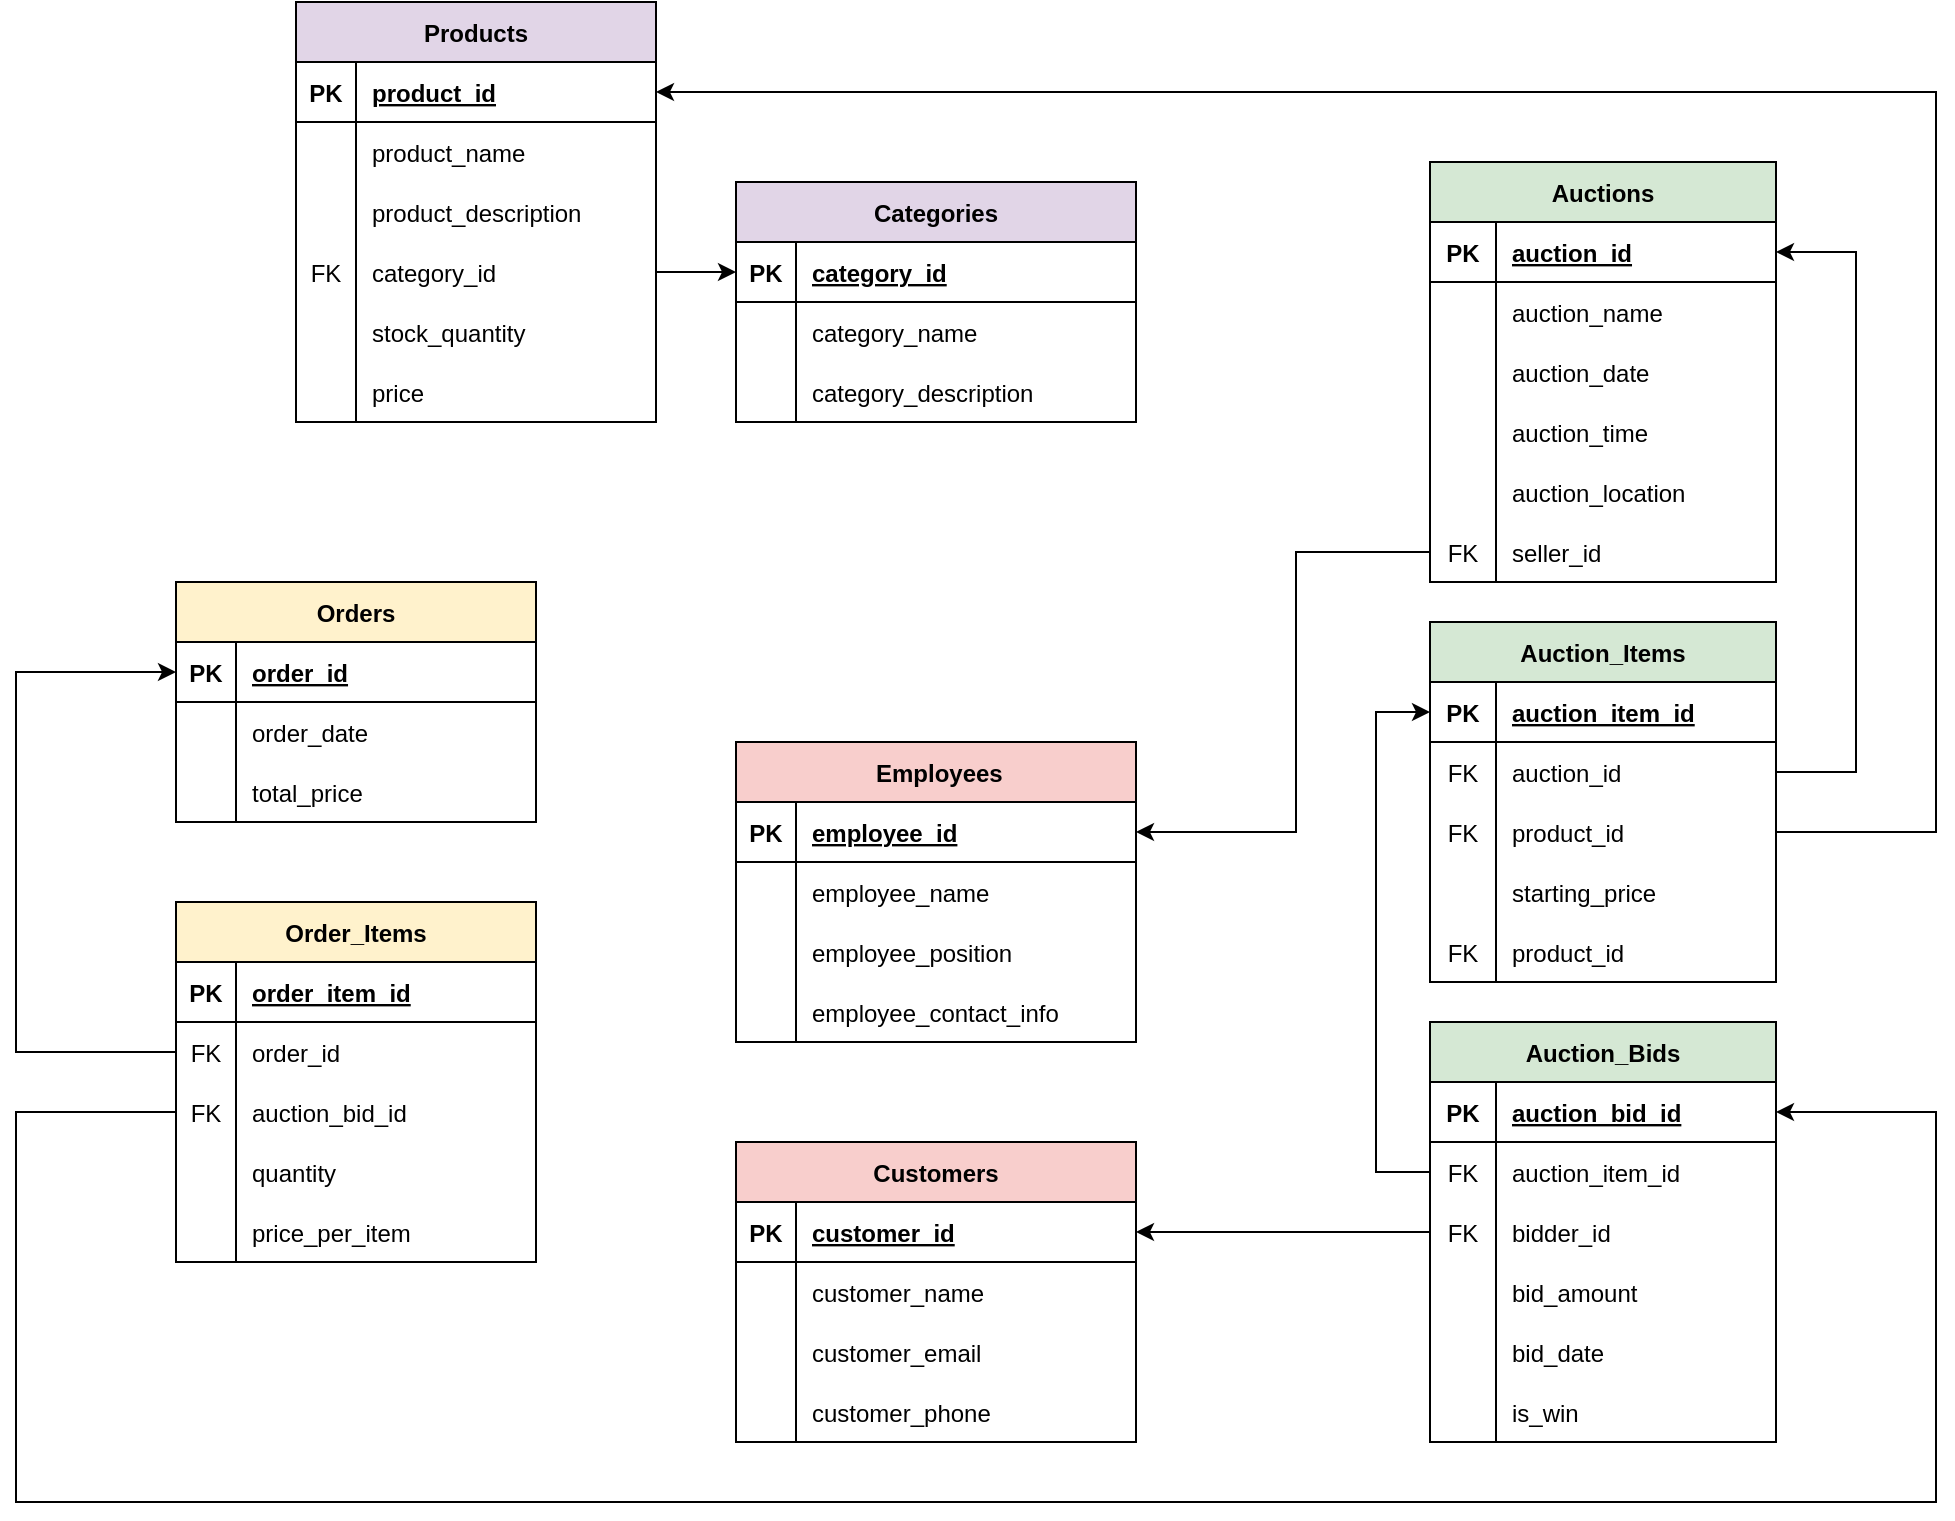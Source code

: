 <mxfile version="20.8.16" type="device"><diagram name="Страница 1" id="wUG_ksmkV2UMteTq4vJ2"><mxGraphModel dx="477" dy="1674" grid="1" gridSize="10" guides="1" tooltips="1" connect="1" arrows="1" fold="1" page="1" pageScale="1" pageWidth="827" pageHeight="1169" math="0" shadow="0"><root><mxCell id="0"/><mxCell id="1" parent="0"/><mxCell id="_pgbYDGpPeiSc_NbLPr--1" value="Orders" style="shape=table;startSize=30;container=1;collapsible=1;childLayout=tableLayout;fixedRows=1;rowLines=0;fontStyle=1;align=center;resizeLast=1;fillColor=#FFF2CC;" parent="1" vertex="1"><mxGeometry x="200" width="180" height="120" as="geometry"/></mxCell><mxCell id="_pgbYDGpPeiSc_NbLPr--2" value="" style="shape=tableRow;horizontal=0;startSize=0;swimlaneHead=0;swimlaneBody=0;fillColor=none;collapsible=0;dropTarget=0;points=[[0,0.5],[1,0.5]];portConstraint=eastwest;top=0;left=0;right=0;bottom=1;" parent="_pgbYDGpPeiSc_NbLPr--1" vertex="1"><mxGeometry y="30" width="180" height="30" as="geometry"/></mxCell><mxCell id="_pgbYDGpPeiSc_NbLPr--3" value="PK" style="shape=partialRectangle;connectable=0;fillColor=none;top=0;left=0;bottom=0;right=0;fontStyle=1;overflow=hidden;" parent="_pgbYDGpPeiSc_NbLPr--2" vertex="1"><mxGeometry width="30" height="30" as="geometry"><mxRectangle width="30" height="30" as="alternateBounds"/></mxGeometry></mxCell><mxCell id="_pgbYDGpPeiSc_NbLPr--4" value="order_id" style="shape=partialRectangle;connectable=0;fillColor=none;top=0;left=0;bottom=0;right=0;align=left;spacingLeft=6;fontStyle=5;overflow=hidden;" parent="_pgbYDGpPeiSc_NbLPr--2" vertex="1"><mxGeometry x="30" width="150" height="30" as="geometry"><mxRectangle width="150" height="30" as="alternateBounds"/></mxGeometry></mxCell><mxCell id="_pgbYDGpPeiSc_NbLPr--5" value="" style="shape=tableRow;horizontal=0;startSize=0;swimlaneHead=0;swimlaneBody=0;fillColor=none;collapsible=0;dropTarget=0;points=[[0,0.5],[1,0.5]];portConstraint=eastwest;top=0;left=0;right=0;bottom=0;" parent="_pgbYDGpPeiSc_NbLPr--1" vertex="1"><mxGeometry y="60" width="180" height="30" as="geometry"/></mxCell><mxCell id="_pgbYDGpPeiSc_NbLPr--6" value="" style="shape=partialRectangle;connectable=0;fillColor=none;top=0;left=0;bottom=0;right=0;editable=1;overflow=hidden;" parent="_pgbYDGpPeiSc_NbLPr--5" vertex="1"><mxGeometry width="30" height="30" as="geometry"><mxRectangle width="30" height="30" as="alternateBounds"/></mxGeometry></mxCell><mxCell id="_pgbYDGpPeiSc_NbLPr--7" value="order_date" style="shape=partialRectangle;connectable=0;fillColor=none;top=0;left=0;bottom=0;right=0;align=left;spacingLeft=6;overflow=hidden;" parent="_pgbYDGpPeiSc_NbLPr--5" vertex="1"><mxGeometry x="30" width="150" height="30" as="geometry"><mxRectangle width="150" height="30" as="alternateBounds"/></mxGeometry></mxCell><mxCell id="_pgbYDGpPeiSc_NbLPr--11" value="" style="shape=tableRow;horizontal=0;startSize=0;swimlaneHead=0;swimlaneBody=0;fillColor=none;collapsible=0;dropTarget=0;points=[[0,0.5],[1,0.5]];portConstraint=eastwest;top=0;left=0;right=0;bottom=0;" parent="_pgbYDGpPeiSc_NbLPr--1" vertex="1"><mxGeometry y="90" width="180" height="30" as="geometry"/></mxCell><mxCell id="_pgbYDGpPeiSc_NbLPr--12" value="" style="shape=partialRectangle;connectable=0;fillColor=none;top=0;left=0;bottom=0;right=0;editable=1;overflow=hidden;" parent="_pgbYDGpPeiSc_NbLPr--11" vertex="1"><mxGeometry width="30" height="30" as="geometry"><mxRectangle width="30" height="30" as="alternateBounds"/></mxGeometry></mxCell><mxCell id="_pgbYDGpPeiSc_NbLPr--13" value="total_price" style="shape=partialRectangle;connectable=0;fillColor=none;top=0;left=0;bottom=0;right=0;align=left;spacingLeft=6;overflow=hidden;" parent="_pgbYDGpPeiSc_NbLPr--11" vertex="1"><mxGeometry x="30" width="150" height="30" as="geometry"><mxRectangle width="150" height="30" as="alternateBounds"/></mxGeometry></mxCell><mxCell id="_pgbYDGpPeiSc_NbLPr--14" value="Products" style="shape=table;startSize=30;container=1;collapsible=1;childLayout=tableLayout;fixedRows=1;rowLines=0;fontStyle=1;align=center;resizeLast=1;fillColor=#E1D5E7;" parent="1" vertex="1"><mxGeometry x="260" y="-290" width="180" height="210" as="geometry"/></mxCell><mxCell id="_pgbYDGpPeiSc_NbLPr--15" value="" style="shape=tableRow;horizontal=0;startSize=0;swimlaneHead=0;swimlaneBody=0;fillColor=none;collapsible=0;dropTarget=0;points=[[0,0.5],[1,0.5]];portConstraint=eastwest;top=0;left=0;right=0;bottom=1;" parent="_pgbYDGpPeiSc_NbLPr--14" vertex="1"><mxGeometry y="30" width="180" height="30" as="geometry"/></mxCell><mxCell id="_pgbYDGpPeiSc_NbLPr--16" value="PK" style="shape=partialRectangle;connectable=0;fillColor=none;top=0;left=0;bottom=0;right=0;fontStyle=1;overflow=hidden;" parent="_pgbYDGpPeiSc_NbLPr--15" vertex="1"><mxGeometry width="30" height="30" as="geometry"><mxRectangle width="30" height="30" as="alternateBounds"/></mxGeometry></mxCell><mxCell id="_pgbYDGpPeiSc_NbLPr--17" value="product_id" style="shape=partialRectangle;connectable=0;fillColor=none;top=0;left=0;bottom=0;right=0;align=left;spacingLeft=6;fontStyle=5;overflow=hidden;" parent="_pgbYDGpPeiSc_NbLPr--15" vertex="1"><mxGeometry x="30" width="150" height="30" as="geometry"><mxRectangle width="150" height="30" as="alternateBounds"/></mxGeometry></mxCell><mxCell id="_pgbYDGpPeiSc_NbLPr--21" value="" style="shape=tableRow;horizontal=0;startSize=0;swimlaneHead=0;swimlaneBody=0;fillColor=none;collapsible=0;dropTarget=0;points=[[0,0.5],[1,0.5]];portConstraint=eastwest;top=0;left=0;right=0;bottom=0;" parent="_pgbYDGpPeiSc_NbLPr--14" vertex="1"><mxGeometry y="60" width="180" height="30" as="geometry"/></mxCell><mxCell id="_pgbYDGpPeiSc_NbLPr--22" value="" style="shape=partialRectangle;connectable=0;fillColor=none;top=0;left=0;bottom=0;right=0;editable=1;overflow=hidden;" parent="_pgbYDGpPeiSc_NbLPr--21" vertex="1"><mxGeometry width="30" height="30" as="geometry"><mxRectangle width="30" height="30" as="alternateBounds"/></mxGeometry></mxCell><mxCell id="_pgbYDGpPeiSc_NbLPr--23" value="product_name" style="shape=partialRectangle;connectable=0;fillColor=none;top=0;left=0;bottom=0;right=0;align=left;spacingLeft=6;overflow=hidden;" parent="_pgbYDGpPeiSc_NbLPr--21" vertex="1"><mxGeometry x="30" width="150" height="30" as="geometry"><mxRectangle width="150" height="30" as="alternateBounds"/></mxGeometry></mxCell><mxCell id="_pgbYDGpPeiSc_NbLPr--24" value="" style="shape=tableRow;horizontal=0;startSize=0;swimlaneHead=0;swimlaneBody=0;fillColor=none;collapsible=0;dropTarget=0;points=[[0,0.5],[1,0.5]];portConstraint=eastwest;top=0;left=0;right=0;bottom=0;" parent="_pgbYDGpPeiSc_NbLPr--14" vertex="1"><mxGeometry y="90" width="180" height="30" as="geometry"/></mxCell><mxCell id="_pgbYDGpPeiSc_NbLPr--25" value="" style="shape=partialRectangle;connectable=0;fillColor=none;top=0;left=0;bottom=0;right=0;editable=1;overflow=hidden;" parent="_pgbYDGpPeiSc_NbLPr--24" vertex="1"><mxGeometry width="30" height="30" as="geometry"><mxRectangle width="30" height="30" as="alternateBounds"/></mxGeometry></mxCell><mxCell id="_pgbYDGpPeiSc_NbLPr--26" value="product_description" style="shape=partialRectangle;connectable=0;fillColor=none;top=0;left=0;bottom=0;right=0;align=left;spacingLeft=6;overflow=hidden;" parent="_pgbYDGpPeiSc_NbLPr--24" vertex="1"><mxGeometry x="30" width="150" height="30" as="geometry"><mxRectangle width="150" height="30" as="alternateBounds"/></mxGeometry></mxCell><mxCell id="_pgbYDGpPeiSc_NbLPr--18" value="" style="shape=tableRow;horizontal=0;startSize=0;swimlaneHead=0;swimlaneBody=0;fillColor=none;collapsible=0;dropTarget=0;points=[[0,0.5],[1,0.5]];portConstraint=eastwest;top=0;left=0;right=0;bottom=0;" parent="_pgbYDGpPeiSc_NbLPr--14" vertex="1"><mxGeometry y="120" width="180" height="30" as="geometry"/></mxCell><mxCell id="_pgbYDGpPeiSc_NbLPr--19" value="FK" style="shape=partialRectangle;connectable=0;fillColor=none;top=0;left=0;bottom=0;right=0;editable=1;overflow=hidden;" parent="_pgbYDGpPeiSc_NbLPr--18" vertex="1"><mxGeometry width="30" height="30" as="geometry"><mxRectangle width="30" height="30" as="alternateBounds"/></mxGeometry></mxCell><mxCell id="_pgbYDGpPeiSc_NbLPr--20" value="category_id" style="shape=partialRectangle;connectable=0;fillColor=none;top=0;left=0;bottom=0;right=0;align=left;spacingLeft=6;overflow=hidden;" parent="_pgbYDGpPeiSc_NbLPr--18" vertex="1"><mxGeometry x="30" width="150" height="30" as="geometry"><mxRectangle width="150" height="30" as="alternateBounds"/></mxGeometry></mxCell><mxCell id="T_B_4YTiZfj6Vb7YUT7p-48" style="shape=tableRow;horizontal=0;startSize=0;swimlaneHead=0;swimlaneBody=0;fillColor=none;collapsible=0;dropTarget=0;points=[[0,0.5],[1,0.5]];portConstraint=eastwest;top=0;left=0;right=0;bottom=0;" parent="_pgbYDGpPeiSc_NbLPr--14" vertex="1"><mxGeometry y="150" width="180" height="30" as="geometry"/></mxCell><mxCell id="T_B_4YTiZfj6Vb7YUT7p-49" style="shape=partialRectangle;connectable=0;fillColor=none;top=0;left=0;bottom=0;right=0;editable=1;overflow=hidden;" parent="T_B_4YTiZfj6Vb7YUT7p-48" vertex="1"><mxGeometry width="30" height="30" as="geometry"><mxRectangle width="30" height="30" as="alternateBounds"/></mxGeometry></mxCell><mxCell id="T_B_4YTiZfj6Vb7YUT7p-50" value="stock_quantity" style="shape=partialRectangle;connectable=0;fillColor=none;top=0;left=0;bottom=0;right=0;align=left;spacingLeft=6;overflow=hidden;" parent="T_B_4YTiZfj6Vb7YUT7p-48" vertex="1"><mxGeometry x="30" width="150" height="30" as="geometry"><mxRectangle width="150" height="30" as="alternateBounds"/></mxGeometry></mxCell><mxCell id="T_B_4YTiZfj6Vb7YUT7p-51" style="shape=tableRow;horizontal=0;startSize=0;swimlaneHead=0;swimlaneBody=0;fillColor=none;collapsible=0;dropTarget=0;points=[[0,0.5],[1,0.5]];portConstraint=eastwest;top=0;left=0;right=0;bottom=0;" parent="_pgbYDGpPeiSc_NbLPr--14" vertex="1"><mxGeometry y="180" width="180" height="30" as="geometry"/></mxCell><mxCell id="T_B_4YTiZfj6Vb7YUT7p-52" style="shape=partialRectangle;connectable=0;fillColor=none;top=0;left=0;bottom=0;right=0;editable=1;overflow=hidden;" parent="T_B_4YTiZfj6Vb7YUT7p-51" vertex="1"><mxGeometry width="30" height="30" as="geometry"><mxRectangle width="30" height="30" as="alternateBounds"/></mxGeometry></mxCell><mxCell id="T_B_4YTiZfj6Vb7YUT7p-53" value="price" style="shape=partialRectangle;connectable=0;fillColor=none;top=0;left=0;bottom=0;right=0;align=left;spacingLeft=6;overflow=hidden;" parent="T_B_4YTiZfj6Vb7YUT7p-51" vertex="1"><mxGeometry x="30" width="150" height="30" as="geometry"><mxRectangle width="150" height="30" as="alternateBounds"/></mxGeometry></mxCell><mxCell id="_pgbYDGpPeiSc_NbLPr--27" value=" Employees" style="shape=table;startSize=30;container=1;collapsible=1;childLayout=tableLayout;fixedRows=1;rowLines=0;fontStyle=1;align=center;resizeLast=1;fillColor=#F8CECC;" parent="1" vertex="1"><mxGeometry x="480" y="80" width="200" height="150" as="geometry"/></mxCell><mxCell id="_pgbYDGpPeiSc_NbLPr--28" value="" style="shape=tableRow;horizontal=0;startSize=0;swimlaneHead=0;swimlaneBody=0;fillColor=none;collapsible=0;dropTarget=0;points=[[0,0.5],[1,0.5]];portConstraint=eastwest;top=0;left=0;right=0;bottom=1;" parent="_pgbYDGpPeiSc_NbLPr--27" vertex="1"><mxGeometry y="30" width="200" height="30" as="geometry"/></mxCell><mxCell id="_pgbYDGpPeiSc_NbLPr--29" value="PK" style="shape=partialRectangle;connectable=0;fillColor=none;top=0;left=0;bottom=0;right=0;fontStyle=1;overflow=hidden;" parent="_pgbYDGpPeiSc_NbLPr--28" vertex="1"><mxGeometry width="30" height="30" as="geometry"><mxRectangle width="30" height="30" as="alternateBounds"/></mxGeometry></mxCell><mxCell id="_pgbYDGpPeiSc_NbLPr--30" value="employee_id" style="shape=partialRectangle;connectable=0;fillColor=none;top=0;left=0;bottom=0;right=0;align=left;spacingLeft=6;fontStyle=5;overflow=hidden;" parent="_pgbYDGpPeiSc_NbLPr--28" vertex="1"><mxGeometry x="30" width="170" height="30" as="geometry"><mxRectangle width="170" height="30" as="alternateBounds"/></mxGeometry></mxCell><mxCell id="_pgbYDGpPeiSc_NbLPr--31" value="" style="shape=tableRow;horizontal=0;startSize=0;swimlaneHead=0;swimlaneBody=0;fillColor=none;collapsible=0;dropTarget=0;points=[[0,0.5],[1,0.5]];portConstraint=eastwest;top=0;left=0;right=0;bottom=0;" parent="_pgbYDGpPeiSc_NbLPr--27" vertex="1"><mxGeometry y="60" width="200" height="30" as="geometry"/></mxCell><mxCell id="_pgbYDGpPeiSc_NbLPr--32" value="" style="shape=partialRectangle;connectable=0;fillColor=none;top=0;left=0;bottom=0;right=0;editable=1;overflow=hidden;" parent="_pgbYDGpPeiSc_NbLPr--31" vertex="1"><mxGeometry width="30" height="30" as="geometry"><mxRectangle width="30" height="30" as="alternateBounds"/></mxGeometry></mxCell><mxCell id="_pgbYDGpPeiSc_NbLPr--33" value="employee_name" style="shape=partialRectangle;connectable=0;fillColor=none;top=0;left=0;bottom=0;right=0;align=left;spacingLeft=6;overflow=hidden;" parent="_pgbYDGpPeiSc_NbLPr--31" vertex="1"><mxGeometry x="30" width="170" height="30" as="geometry"><mxRectangle width="170" height="30" as="alternateBounds"/></mxGeometry></mxCell><mxCell id="_pgbYDGpPeiSc_NbLPr--34" value="" style="shape=tableRow;horizontal=0;startSize=0;swimlaneHead=0;swimlaneBody=0;fillColor=none;collapsible=0;dropTarget=0;points=[[0,0.5],[1,0.5]];portConstraint=eastwest;top=0;left=0;right=0;bottom=0;" parent="_pgbYDGpPeiSc_NbLPr--27" vertex="1"><mxGeometry y="90" width="200" height="30" as="geometry"/></mxCell><mxCell id="_pgbYDGpPeiSc_NbLPr--35" value="" style="shape=partialRectangle;connectable=0;fillColor=none;top=0;left=0;bottom=0;right=0;editable=1;overflow=hidden;" parent="_pgbYDGpPeiSc_NbLPr--34" vertex="1"><mxGeometry width="30" height="30" as="geometry"><mxRectangle width="30" height="30" as="alternateBounds"/></mxGeometry></mxCell><mxCell id="_pgbYDGpPeiSc_NbLPr--36" value="employee_position" style="shape=partialRectangle;connectable=0;fillColor=none;top=0;left=0;bottom=0;right=0;align=left;spacingLeft=6;overflow=hidden;" parent="_pgbYDGpPeiSc_NbLPr--34" vertex="1"><mxGeometry x="30" width="170" height="30" as="geometry"><mxRectangle width="170" height="30" as="alternateBounds"/></mxGeometry></mxCell><mxCell id="_pgbYDGpPeiSc_NbLPr--37" value="" style="shape=tableRow;horizontal=0;startSize=0;swimlaneHead=0;swimlaneBody=0;fillColor=none;collapsible=0;dropTarget=0;points=[[0,0.5],[1,0.5]];portConstraint=eastwest;top=0;left=0;right=0;bottom=0;" parent="_pgbYDGpPeiSc_NbLPr--27" vertex="1"><mxGeometry y="120" width="200" height="30" as="geometry"/></mxCell><mxCell id="_pgbYDGpPeiSc_NbLPr--38" value="" style="shape=partialRectangle;connectable=0;fillColor=none;top=0;left=0;bottom=0;right=0;editable=1;overflow=hidden;" parent="_pgbYDGpPeiSc_NbLPr--37" vertex="1"><mxGeometry width="30" height="30" as="geometry"><mxRectangle width="30" height="30" as="alternateBounds"/></mxGeometry></mxCell><mxCell id="_pgbYDGpPeiSc_NbLPr--39" value="employee_contact_info" style="shape=partialRectangle;connectable=0;fillColor=none;top=0;left=0;bottom=0;right=0;align=left;spacingLeft=6;overflow=hidden;" parent="_pgbYDGpPeiSc_NbLPr--37" vertex="1"><mxGeometry x="30" width="170" height="30" as="geometry"><mxRectangle width="170" height="30" as="alternateBounds"/></mxGeometry></mxCell><mxCell id="_pgbYDGpPeiSc_NbLPr--40" value="Order_Items" style="shape=table;startSize=30;container=1;collapsible=1;childLayout=tableLayout;fixedRows=1;rowLines=0;fontStyle=1;align=center;resizeLast=1;fillColor=#FFF2CC;" parent="1" vertex="1"><mxGeometry x="200" y="160" width="180" height="180" as="geometry"/></mxCell><mxCell id="_pgbYDGpPeiSc_NbLPr--41" value="" style="shape=tableRow;horizontal=0;startSize=0;swimlaneHead=0;swimlaneBody=0;fillColor=none;collapsible=0;dropTarget=0;points=[[0,0.5],[1,0.5]];portConstraint=eastwest;top=0;left=0;right=0;bottom=1;" parent="_pgbYDGpPeiSc_NbLPr--40" vertex="1"><mxGeometry y="30" width="180" height="30" as="geometry"/></mxCell><mxCell id="_pgbYDGpPeiSc_NbLPr--42" value="PK" style="shape=partialRectangle;connectable=0;fillColor=none;top=0;left=0;bottom=0;right=0;fontStyle=1;overflow=hidden;" parent="_pgbYDGpPeiSc_NbLPr--41" vertex="1"><mxGeometry width="30" height="30" as="geometry"><mxRectangle width="30" height="30" as="alternateBounds"/></mxGeometry></mxCell><mxCell id="_pgbYDGpPeiSc_NbLPr--43" value="order_item_id" style="shape=partialRectangle;connectable=0;fillColor=none;top=0;left=0;bottom=0;right=0;align=left;spacingLeft=6;fontStyle=5;overflow=hidden;" parent="_pgbYDGpPeiSc_NbLPr--41" vertex="1"><mxGeometry x="30" width="150" height="30" as="geometry"><mxRectangle width="150" height="30" as="alternateBounds"/></mxGeometry></mxCell><mxCell id="_pgbYDGpPeiSc_NbLPr--44" value="" style="shape=tableRow;horizontal=0;startSize=0;swimlaneHead=0;swimlaneBody=0;fillColor=none;collapsible=0;dropTarget=0;points=[[0,0.5],[1,0.5]];portConstraint=eastwest;top=0;left=0;right=0;bottom=0;" parent="_pgbYDGpPeiSc_NbLPr--40" vertex="1"><mxGeometry y="60" width="180" height="30" as="geometry"/></mxCell><mxCell id="_pgbYDGpPeiSc_NbLPr--45" value="FK" style="shape=partialRectangle;connectable=0;fillColor=none;top=0;left=0;bottom=0;right=0;editable=1;overflow=hidden;" parent="_pgbYDGpPeiSc_NbLPr--44" vertex="1"><mxGeometry width="30" height="30" as="geometry"><mxRectangle width="30" height="30" as="alternateBounds"/></mxGeometry></mxCell><mxCell id="_pgbYDGpPeiSc_NbLPr--46" value="order_id" style="shape=partialRectangle;connectable=0;fillColor=none;top=0;left=0;bottom=0;right=0;align=left;spacingLeft=6;overflow=hidden;" parent="_pgbYDGpPeiSc_NbLPr--44" vertex="1"><mxGeometry x="30" width="150" height="30" as="geometry"><mxRectangle width="150" height="30" as="alternateBounds"/></mxGeometry></mxCell><mxCell id="T_B_4YTiZfj6Vb7YUT7p-90" style="shape=tableRow;horizontal=0;startSize=0;swimlaneHead=0;swimlaneBody=0;fillColor=none;collapsible=0;dropTarget=0;points=[[0,0.5],[1,0.5]];portConstraint=eastwest;top=0;left=0;right=0;bottom=0;" parent="_pgbYDGpPeiSc_NbLPr--40" vertex="1"><mxGeometry y="90" width="180" height="30" as="geometry"/></mxCell><mxCell id="T_B_4YTiZfj6Vb7YUT7p-91" value="FK" style="shape=partialRectangle;connectable=0;fillColor=none;top=0;left=0;bottom=0;right=0;editable=1;overflow=hidden;" parent="T_B_4YTiZfj6Vb7YUT7p-90" vertex="1"><mxGeometry width="30" height="30" as="geometry"><mxRectangle width="30" height="30" as="alternateBounds"/></mxGeometry></mxCell><mxCell id="T_B_4YTiZfj6Vb7YUT7p-92" value="auction_bid_id" style="shape=partialRectangle;connectable=0;fillColor=none;top=0;left=0;bottom=0;right=0;align=left;spacingLeft=6;overflow=hidden;" parent="T_B_4YTiZfj6Vb7YUT7p-90" vertex="1"><mxGeometry x="30" width="150" height="30" as="geometry"><mxRectangle width="150" height="30" as="alternateBounds"/></mxGeometry></mxCell><mxCell id="_pgbYDGpPeiSc_NbLPr--50" value="" style="shape=tableRow;horizontal=0;startSize=0;swimlaneHead=0;swimlaneBody=0;fillColor=none;collapsible=0;dropTarget=0;points=[[0,0.5],[1,0.5]];portConstraint=eastwest;top=0;left=0;right=0;bottom=0;" parent="_pgbYDGpPeiSc_NbLPr--40" vertex="1"><mxGeometry y="120" width="180" height="30" as="geometry"/></mxCell><mxCell id="_pgbYDGpPeiSc_NbLPr--51" value="" style="shape=partialRectangle;connectable=0;fillColor=none;top=0;left=0;bottom=0;right=0;editable=1;overflow=hidden;" parent="_pgbYDGpPeiSc_NbLPr--50" vertex="1"><mxGeometry width="30" height="30" as="geometry"><mxRectangle width="30" height="30" as="alternateBounds"/></mxGeometry></mxCell><mxCell id="_pgbYDGpPeiSc_NbLPr--52" value="quantity" style="shape=partialRectangle;connectable=0;fillColor=none;top=0;left=0;bottom=0;right=0;align=left;spacingLeft=6;overflow=hidden;" parent="_pgbYDGpPeiSc_NbLPr--50" vertex="1"><mxGeometry x="30" width="150" height="30" as="geometry"><mxRectangle width="150" height="30" as="alternateBounds"/></mxGeometry></mxCell><mxCell id="T_B_4YTiZfj6Vb7YUT7p-54" style="shape=tableRow;horizontal=0;startSize=0;swimlaneHead=0;swimlaneBody=0;fillColor=none;collapsible=0;dropTarget=0;points=[[0,0.5],[1,0.5]];portConstraint=eastwest;top=0;left=0;right=0;bottom=0;" parent="_pgbYDGpPeiSc_NbLPr--40" vertex="1"><mxGeometry y="150" width="180" height="30" as="geometry"/></mxCell><mxCell id="T_B_4YTiZfj6Vb7YUT7p-55" style="shape=partialRectangle;connectable=0;fillColor=none;top=0;left=0;bottom=0;right=0;editable=1;overflow=hidden;" parent="T_B_4YTiZfj6Vb7YUT7p-54" vertex="1"><mxGeometry width="30" height="30" as="geometry"><mxRectangle width="30" height="30" as="alternateBounds"/></mxGeometry></mxCell><mxCell id="T_B_4YTiZfj6Vb7YUT7p-56" value="price_per_item" style="shape=partialRectangle;connectable=0;fillColor=none;top=0;left=0;bottom=0;right=0;align=left;spacingLeft=6;overflow=hidden;" parent="T_B_4YTiZfj6Vb7YUT7p-54" vertex="1"><mxGeometry x="30" width="150" height="30" as="geometry"><mxRectangle width="150" height="30" as="alternateBounds"/></mxGeometry></mxCell><mxCell id="_pgbYDGpPeiSc_NbLPr--53" value="Customers" style="shape=table;startSize=30;container=1;collapsible=1;childLayout=tableLayout;fixedRows=1;rowLines=0;fontStyle=1;align=center;resizeLast=1;fillColor=#F8CECC;" parent="1" vertex="1"><mxGeometry x="480" y="280" width="200" height="150" as="geometry"/></mxCell><mxCell id="_pgbYDGpPeiSc_NbLPr--54" value="" style="shape=tableRow;horizontal=0;startSize=0;swimlaneHead=0;swimlaneBody=0;fillColor=none;collapsible=0;dropTarget=0;points=[[0,0.5],[1,0.5]];portConstraint=eastwest;top=0;left=0;right=0;bottom=1;" parent="_pgbYDGpPeiSc_NbLPr--53" vertex="1"><mxGeometry y="30" width="200" height="30" as="geometry"/></mxCell><mxCell id="_pgbYDGpPeiSc_NbLPr--55" value="PK" style="shape=partialRectangle;connectable=0;fillColor=none;top=0;left=0;bottom=0;right=0;fontStyle=1;overflow=hidden;" parent="_pgbYDGpPeiSc_NbLPr--54" vertex="1"><mxGeometry width="30" height="30" as="geometry"><mxRectangle width="30" height="30" as="alternateBounds"/></mxGeometry></mxCell><mxCell id="_pgbYDGpPeiSc_NbLPr--56" value="customer_id" style="shape=partialRectangle;connectable=0;fillColor=none;top=0;left=0;bottom=0;right=0;align=left;spacingLeft=6;fontStyle=5;overflow=hidden;" parent="_pgbYDGpPeiSc_NbLPr--54" vertex="1"><mxGeometry x="30" width="170" height="30" as="geometry"><mxRectangle width="170" height="30" as="alternateBounds"/></mxGeometry></mxCell><mxCell id="_pgbYDGpPeiSc_NbLPr--57" value="" style="shape=tableRow;horizontal=0;startSize=0;swimlaneHead=0;swimlaneBody=0;fillColor=none;collapsible=0;dropTarget=0;points=[[0,0.5],[1,0.5]];portConstraint=eastwest;top=0;left=0;right=0;bottom=0;" parent="_pgbYDGpPeiSc_NbLPr--53" vertex="1"><mxGeometry y="60" width="200" height="30" as="geometry"/></mxCell><mxCell id="_pgbYDGpPeiSc_NbLPr--58" value="" style="shape=partialRectangle;connectable=0;fillColor=none;top=0;left=0;bottom=0;right=0;editable=1;overflow=hidden;" parent="_pgbYDGpPeiSc_NbLPr--57" vertex="1"><mxGeometry width="30" height="30" as="geometry"><mxRectangle width="30" height="30" as="alternateBounds"/></mxGeometry></mxCell><mxCell id="_pgbYDGpPeiSc_NbLPr--59" value="customer_name" style="shape=partialRectangle;connectable=0;fillColor=none;top=0;left=0;bottom=0;right=0;align=left;spacingLeft=6;overflow=hidden;" parent="_pgbYDGpPeiSc_NbLPr--57" vertex="1"><mxGeometry x="30" width="170" height="30" as="geometry"><mxRectangle width="170" height="30" as="alternateBounds"/></mxGeometry></mxCell><mxCell id="_pgbYDGpPeiSc_NbLPr--60" value="" style="shape=tableRow;horizontal=0;startSize=0;swimlaneHead=0;swimlaneBody=0;fillColor=none;collapsible=0;dropTarget=0;points=[[0,0.5],[1,0.5]];portConstraint=eastwest;top=0;left=0;right=0;bottom=0;" parent="_pgbYDGpPeiSc_NbLPr--53" vertex="1"><mxGeometry y="90" width="200" height="30" as="geometry"/></mxCell><mxCell id="_pgbYDGpPeiSc_NbLPr--61" value="" style="shape=partialRectangle;connectable=0;fillColor=none;top=0;left=0;bottom=0;right=0;editable=1;overflow=hidden;" parent="_pgbYDGpPeiSc_NbLPr--60" vertex="1"><mxGeometry width="30" height="30" as="geometry"><mxRectangle width="30" height="30" as="alternateBounds"/></mxGeometry></mxCell><mxCell id="_pgbYDGpPeiSc_NbLPr--62" value="customer_email" style="shape=partialRectangle;connectable=0;fillColor=none;top=0;left=0;bottom=0;right=0;align=left;spacingLeft=6;overflow=hidden;" parent="_pgbYDGpPeiSc_NbLPr--60" vertex="1"><mxGeometry x="30" width="170" height="30" as="geometry"><mxRectangle width="170" height="30" as="alternateBounds"/></mxGeometry></mxCell><mxCell id="_pgbYDGpPeiSc_NbLPr--63" value="" style="shape=tableRow;horizontal=0;startSize=0;swimlaneHead=0;swimlaneBody=0;fillColor=none;collapsible=0;dropTarget=0;points=[[0,0.5],[1,0.5]];portConstraint=eastwest;top=0;left=0;right=0;bottom=0;" parent="_pgbYDGpPeiSc_NbLPr--53" vertex="1"><mxGeometry y="120" width="200" height="30" as="geometry"/></mxCell><mxCell id="_pgbYDGpPeiSc_NbLPr--64" value="" style="shape=partialRectangle;connectable=0;fillColor=none;top=0;left=0;bottom=0;right=0;editable=1;overflow=hidden;" parent="_pgbYDGpPeiSc_NbLPr--63" vertex="1"><mxGeometry width="30" height="30" as="geometry"><mxRectangle width="30" height="30" as="alternateBounds"/></mxGeometry></mxCell><mxCell id="_pgbYDGpPeiSc_NbLPr--65" value="customer_phone" style="shape=partialRectangle;connectable=0;fillColor=none;top=0;left=0;bottom=0;right=0;align=left;spacingLeft=6;overflow=hidden;" parent="_pgbYDGpPeiSc_NbLPr--63" vertex="1"><mxGeometry x="30" width="170" height="30" as="geometry"><mxRectangle width="170" height="30" as="alternateBounds"/></mxGeometry></mxCell><mxCell id="_pgbYDGpPeiSc_NbLPr--66" value="Categories" style="shape=table;startSize=30;container=1;collapsible=1;childLayout=tableLayout;fixedRows=1;rowLines=0;fontStyle=1;align=center;resizeLast=1;fillColor=#E1D5E7;" parent="1" vertex="1"><mxGeometry x="480" y="-200" width="200" height="120" as="geometry"/></mxCell><mxCell id="_pgbYDGpPeiSc_NbLPr--67" value="" style="shape=tableRow;horizontal=0;startSize=0;swimlaneHead=0;swimlaneBody=0;fillColor=none;collapsible=0;dropTarget=0;points=[[0,0.5],[1,0.5]];portConstraint=eastwest;top=0;left=0;right=0;bottom=1;" parent="_pgbYDGpPeiSc_NbLPr--66" vertex="1"><mxGeometry y="30" width="200" height="30" as="geometry"/></mxCell><mxCell id="_pgbYDGpPeiSc_NbLPr--68" value="PK" style="shape=partialRectangle;connectable=0;fillColor=none;top=0;left=0;bottom=0;right=0;fontStyle=1;overflow=hidden;" parent="_pgbYDGpPeiSc_NbLPr--67" vertex="1"><mxGeometry width="30" height="30" as="geometry"><mxRectangle width="30" height="30" as="alternateBounds"/></mxGeometry></mxCell><mxCell id="_pgbYDGpPeiSc_NbLPr--69" value="category_id" style="shape=partialRectangle;connectable=0;fillColor=none;top=0;left=0;bottom=0;right=0;align=left;spacingLeft=6;fontStyle=5;overflow=hidden;" parent="_pgbYDGpPeiSc_NbLPr--67" vertex="1"><mxGeometry x="30" width="170" height="30" as="geometry"><mxRectangle width="170" height="30" as="alternateBounds"/></mxGeometry></mxCell><mxCell id="_pgbYDGpPeiSc_NbLPr--70" value="" style="shape=tableRow;horizontal=0;startSize=0;swimlaneHead=0;swimlaneBody=0;fillColor=none;collapsible=0;dropTarget=0;points=[[0,0.5],[1,0.5]];portConstraint=eastwest;top=0;left=0;right=0;bottom=0;" parent="_pgbYDGpPeiSc_NbLPr--66" vertex="1"><mxGeometry y="60" width="200" height="30" as="geometry"/></mxCell><mxCell id="_pgbYDGpPeiSc_NbLPr--71" value="" style="shape=partialRectangle;connectable=0;fillColor=none;top=0;left=0;bottom=0;right=0;editable=1;overflow=hidden;" parent="_pgbYDGpPeiSc_NbLPr--70" vertex="1"><mxGeometry width="30" height="30" as="geometry"><mxRectangle width="30" height="30" as="alternateBounds"/></mxGeometry></mxCell><mxCell id="_pgbYDGpPeiSc_NbLPr--72" value="category_name" style="shape=partialRectangle;connectable=0;fillColor=none;top=0;left=0;bottom=0;right=0;align=left;spacingLeft=6;overflow=hidden;" parent="_pgbYDGpPeiSc_NbLPr--70" vertex="1"><mxGeometry x="30" width="170" height="30" as="geometry"><mxRectangle width="170" height="30" as="alternateBounds"/></mxGeometry></mxCell><mxCell id="_pgbYDGpPeiSc_NbLPr--73" value="" style="shape=tableRow;horizontal=0;startSize=0;swimlaneHead=0;swimlaneBody=0;fillColor=none;collapsible=0;dropTarget=0;points=[[0,0.5],[1,0.5]];portConstraint=eastwest;top=0;left=0;right=0;bottom=0;" parent="_pgbYDGpPeiSc_NbLPr--66" vertex="1"><mxGeometry y="90" width="200" height="30" as="geometry"/></mxCell><mxCell id="_pgbYDGpPeiSc_NbLPr--74" value="" style="shape=partialRectangle;connectable=0;fillColor=none;top=0;left=0;bottom=0;right=0;editable=1;overflow=hidden;" parent="_pgbYDGpPeiSc_NbLPr--73" vertex="1"><mxGeometry width="30" height="30" as="geometry"><mxRectangle width="30" height="30" as="alternateBounds"/></mxGeometry></mxCell><mxCell id="_pgbYDGpPeiSc_NbLPr--75" value="category_description" style="shape=partialRectangle;connectable=0;fillColor=none;top=0;left=0;bottom=0;right=0;align=left;spacingLeft=6;overflow=hidden;" parent="_pgbYDGpPeiSc_NbLPr--73" vertex="1"><mxGeometry x="30" width="170" height="30" as="geometry"><mxRectangle width="170" height="30" as="alternateBounds"/></mxGeometry></mxCell><mxCell id="_pgbYDGpPeiSc_NbLPr--79" value="Auctions" style="shape=table;startSize=30;container=1;collapsible=1;childLayout=tableLayout;fixedRows=1;rowLines=0;fontStyle=1;align=center;resizeLast=1;fillColor=#D5E8D4;" parent="1" vertex="1"><mxGeometry x="827" y="-210" width="173" height="210" as="geometry"/></mxCell><mxCell id="_pgbYDGpPeiSc_NbLPr--80" value="" style="shape=tableRow;horizontal=0;startSize=0;swimlaneHead=0;swimlaneBody=0;fillColor=none;collapsible=0;dropTarget=0;points=[[0,0.5],[1,0.5]];portConstraint=eastwest;top=0;left=0;right=0;bottom=1;" parent="_pgbYDGpPeiSc_NbLPr--79" vertex="1"><mxGeometry y="30" width="173" height="30" as="geometry"/></mxCell><mxCell id="_pgbYDGpPeiSc_NbLPr--81" value="PK" style="shape=partialRectangle;connectable=0;fillColor=none;top=0;left=0;bottom=0;right=0;fontStyle=1;overflow=hidden;" parent="_pgbYDGpPeiSc_NbLPr--80" vertex="1"><mxGeometry width="33" height="30" as="geometry"><mxRectangle width="33" height="30" as="alternateBounds"/></mxGeometry></mxCell><mxCell id="_pgbYDGpPeiSc_NbLPr--82" value="auction_id" style="shape=partialRectangle;connectable=0;fillColor=none;top=0;left=0;bottom=0;right=0;align=left;spacingLeft=6;fontStyle=5;overflow=hidden;" parent="_pgbYDGpPeiSc_NbLPr--80" vertex="1"><mxGeometry x="33" width="140" height="30" as="geometry"><mxRectangle width="140" height="30" as="alternateBounds"/></mxGeometry></mxCell><mxCell id="_pgbYDGpPeiSc_NbLPr--83" value="" style="shape=tableRow;horizontal=0;startSize=0;swimlaneHead=0;swimlaneBody=0;fillColor=none;collapsible=0;dropTarget=0;points=[[0,0.5],[1,0.5]];portConstraint=eastwest;top=0;left=0;right=0;bottom=0;" parent="_pgbYDGpPeiSc_NbLPr--79" vertex="1"><mxGeometry y="60" width="173" height="30" as="geometry"/></mxCell><mxCell id="_pgbYDGpPeiSc_NbLPr--84" value="" style="shape=partialRectangle;connectable=0;fillColor=none;top=0;left=0;bottom=0;right=0;editable=1;overflow=hidden;" parent="_pgbYDGpPeiSc_NbLPr--83" vertex="1"><mxGeometry width="33" height="30" as="geometry"><mxRectangle width="33" height="30" as="alternateBounds"/></mxGeometry></mxCell><mxCell id="_pgbYDGpPeiSc_NbLPr--85" value="auction_name" style="shape=partialRectangle;connectable=0;fillColor=none;top=0;left=0;bottom=0;right=0;align=left;spacingLeft=6;overflow=hidden;" parent="_pgbYDGpPeiSc_NbLPr--83" vertex="1"><mxGeometry x="33" width="140" height="30" as="geometry"><mxRectangle width="140" height="30" as="alternateBounds"/></mxGeometry></mxCell><mxCell id="_pgbYDGpPeiSc_NbLPr--86" value="" style="shape=tableRow;horizontal=0;startSize=0;swimlaneHead=0;swimlaneBody=0;fillColor=none;collapsible=0;dropTarget=0;points=[[0,0.5],[1,0.5]];portConstraint=eastwest;top=0;left=0;right=0;bottom=0;" parent="_pgbYDGpPeiSc_NbLPr--79" vertex="1"><mxGeometry y="90" width="173" height="30" as="geometry"/></mxCell><mxCell id="_pgbYDGpPeiSc_NbLPr--87" value="" style="shape=partialRectangle;connectable=0;fillColor=none;top=0;left=0;bottom=0;right=0;editable=1;overflow=hidden;" parent="_pgbYDGpPeiSc_NbLPr--86" vertex="1"><mxGeometry width="33" height="30" as="geometry"><mxRectangle width="33" height="30" as="alternateBounds"/></mxGeometry></mxCell><mxCell id="_pgbYDGpPeiSc_NbLPr--88" value="auction_date" style="shape=partialRectangle;connectable=0;fillColor=none;top=0;left=0;bottom=0;right=0;align=left;spacingLeft=6;overflow=hidden;" parent="_pgbYDGpPeiSc_NbLPr--86" vertex="1"><mxGeometry x="33" width="140" height="30" as="geometry"><mxRectangle width="140" height="30" as="alternateBounds"/></mxGeometry></mxCell><mxCell id="_pgbYDGpPeiSc_NbLPr--89" value="" style="shape=tableRow;horizontal=0;startSize=0;swimlaneHead=0;swimlaneBody=0;fillColor=none;collapsible=0;dropTarget=0;points=[[0,0.5],[1,0.5]];portConstraint=eastwest;top=0;left=0;right=0;bottom=0;" parent="_pgbYDGpPeiSc_NbLPr--79" vertex="1"><mxGeometry y="120" width="173" height="30" as="geometry"/></mxCell><mxCell id="_pgbYDGpPeiSc_NbLPr--90" value="" style="shape=partialRectangle;connectable=0;fillColor=none;top=0;left=0;bottom=0;right=0;editable=1;overflow=hidden;" parent="_pgbYDGpPeiSc_NbLPr--89" vertex="1"><mxGeometry width="33" height="30" as="geometry"><mxRectangle width="33" height="30" as="alternateBounds"/></mxGeometry></mxCell><mxCell id="_pgbYDGpPeiSc_NbLPr--91" value="auction_time" style="shape=partialRectangle;connectable=0;fillColor=none;top=0;left=0;bottom=0;right=0;align=left;spacingLeft=6;overflow=hidden;" parent="_pgbYDGpPeiSc_NbLPr--89" vertex="1"><mxGeometry x="33" width="140" height="30" as="geometry"><mxRectangle width="140" height="30" as="alternateBounds"/></mxGeometry></mxCell><mxCell id="T_B_4YTiZfj6Vb7YUT7p-57" style="shape=tableRow;horizontal=0;startSize=0;swimlaneHead=0;swimlaneBody=0;fillColor=none;collapsible=0;dropTarget=0;points=[[0,0.5],[1,0.5]];portConstraint=eastwest;top=0;left=0;right=0;bottom=0;" parent="_pgbYDGpPeiSc_NbLPr--79" vertex="1"><mxGeometry y="150" width="173" height="30" as="geometry"/></mxCell><mxCell id="T_B_4YTiZfj6Vb7YUT7p-58" style="shape=partialRectangle;connectable=0;fillColor=none;top=0;left=0;bottom=0;right=0;editable=1;overflow=hidden;" parent="T_B_4YTiZfj6Vb7YUT7p-57" vertex="1"><mxGeometry width="33" height="30" as="geometry"><mxRectangle width="33" height="30" as="alternateBounds"/></mxGeometry></mxCell><mxCell id="T_B_4YTiZfj6Vb7YUT7p-59" value="auction_location" style="shape=partialRectangle;connectable=0;fillColor=none;top=0;left=0;bottom=0;right=0;align=left;spacingLeft=6;overflow=hidden;" parent="T_B_4YTiZfj6Vb7YUT7p-57" vertex="1"><mxGeometry x="33" width="140" height="30" as="geometry"><mxRectangle width="140" height="30" as="alternateBounds"/></mxGeometry></mxCell><mxCell id="T_B_4YTiZfj6Vb7YUT7p-60" style="shape=tableRow;horizontal=0;startSize=0;swimlaneHead=0;swimlaneBody=0;fillColor=none;collapsible=0;dropTarget=0;points=[[0,0.5],[1,0.5]];portConstraint=eastwest;top=0;left=0;right=0;bottom=0;" parent="_pgbYDGpPeiSc_NbLPr--79" vertex="1"><mxGeometry y="180" width="173" height="30" as="geometry"/></mxCell><mxCell id="T_B_4YTiZfj6Vb7YUT7p-61" value="FK" style="shape=partialRectangle;connectable=0;fillColor=none;top=0;left=0;bottom=0;right=0;editable=1;overflow=hidden;" parent="T_B_4YTiZfj6Vb7YUT7p-60" vertex="1"><mxGeometry width="33" height="30" as="geometry"><mxRectangle width="33" height="30" as="alternateBounds"/></mxGeometry></mxCell><mxCell id="T_B_4YTiZfj6Vb7YUT7p-62" value="seller_id" style="shape=partialRectangle;connectable=0;fillColor=none;top=0;left=0;bottom=0;right=0;align=left;spacingLeft=6;overflow=hidden;" parent="T_B_4YTiZfj6Vb7YUT7p-60" vertex="1"><mxGeometry x="33" width="140" height="30" as="geometry"><mxRectangle width="140" height="30" as="alternateBounds"/></mxGeometry></mxCell><mxCell id="_pgbYDGpPeiSc_NbLPr--92" value="Auction_Items" style="shape=table;startSize=30;container=1;collapsible=1;childLayout=tableLayout;fixedRows=1;rowLines=0;fontStyle=1;align=center;resizeLast=1;fillColor=#D5E8D4;" parent="1" vertex="1"><mxGeometry x="827" y="20" width="173" height="180" as="geometry"/></mxCell><mxCell id="_pgbYDGpPeiSc_NbLPr--93" value="" style="shape=tableRow;horizontal=0;startSize=0;swimlaneHead=0;swimlaneBody=0;fillColor=none;collapsible=0;dropTarget=0;points=[[0,0.5],[1,0.5]];portConstraint=eastwest;top=0;left=0;right=0;bottom=1;" parent="_pgbYDGpPeiSc_NbLPr--92" vertex="1"><mxGeometry y="30" width="173" height="30" as="geometry"/></mxCell><mxCell id="_pgbYDGpPeiSc_NbLPr--94" value="PK" style="shape=partialRectangle;connectable=0;fillColor=none;top=0;left=0;bottom=0;right=0;fontStyle=1;overflow=hidden;" parent="_pgbYDGpPeiSc_NbLPr--93" vertex="1"><mxGeometry width="33" height="30" as="geometry"><mxRectangle width="33" height="30" as="alternateBounds"/></mxGeometry></mxCell><mxCell id="_pgbYDGpPeiSc_NbLPr--95" value="auction_item_id" style="shape=partialRectangle;connectable=0;fillColor=none;top=0;left=0;bottom=0;right=0;align=left;spacingLeft=6;fontStyle=5;overflow=hidden;" parent="_pgbYDGpPeiSc_NbLPr--93" vertex="1"><mxGeometry x="33" width="140" height="30" as="geometry"><mxRectangle width="140" height="30" as="alternateBounds"/></mxGeometry></mxCell><mxCell id="_pgbYDGpPeiSc_NbLPr--96" value="" style="shape=tableRow;horizontal=0;startSize=0;swimlaneHead=0;swimlaneBody=0;fillColor=none;collapsible=0;dropTarget=0;points=[[0,0.5],[1,0.5]];portConstraint=eastwest;top=0;left=0;right=0;bottom=0;" parent="_pgbYDGpPeiSc_NbLPr--92" vertex="1"><mxGeometry y="60" width="173" height="30" as="geometry"/></mxCell><mxCell id="_pgbYDGpPeiSc_NbLPr--97" value="FK" style="shape=partialRectangle;connectable=0;fillColor=none;top=0;left=0;bottom=0;right=0;editable=1;overflow=hidden;" parent="_pgbYDGpPeiSc_NbLPr--96" vertex="1"><mxGeometry width="33" height="30" as="geometry"><mxRectangle width="33" height="30" as="alternateBounds"/></mxGeometry></mxCell><mxCell id="_pgbYDGpPeiSc_NbLPr--98" value="auction_id" style="shape=partialRectangle;connectable=0;fillColor=none;top=0;left=0;bottom=0;right=0;align=left;spacingLeft=6;overflow=hidden;" parent="_pgbYDGpPeiSc_NbLPr--96" vertex="1"><mxGeometry x="33" width="140" height="30" as="geometry"><mxRectangle width="140" height="30" as="alternateBounds"/></mxGeometry></mxCell><mxCell id="_pgbYDGpPeiSc_NbLPr--99" value="" style="shape=tableRow;horizontal=0;startSize=0;swimlaneHead=0;swimlaneBody=0;fillColor=none;collapsible=0;dropTarget=0;points=[[0,0.5],[1,0.5]];portConstraint=eastwest;top=0;left=0;right=0;bottom=0;" parent="_pgbYDGpPeiSc_NbLPr--92" vertex="1"><mxGeometry y="90" width="173" height="30" as="geometry"/></mxCell><mxCell id="_pgbYDGpPeiSc_NbLPr--100" value="FK" style="shape=partialRectangle;connectable=0;fillColor=none;top=0;left=0;bottom=0;right=0;editable=1;overflow=hidden;" parent="_pgbYDGpPeiSc_NbLPr--99" vertex="1"><mxGeometry width="33" height="30" as="geometry"><mxRectangle width="33" height="30" as="alternateBounds"/></mxGeometry></mxCell><mxCell id="_pgbYDGpPeiSc_NbLPr--101" value="product_id" style="shape=partialRectangle;connectable=0;fillColor=none;top=0;left=0;bottom=0;right=0;align=left;spacingLeft=6;overflow=hidden;" parent="_pgbYDGpPeiSc_NbLPr--99" vertex="1"><mxGeometry x="33" width="140" height="30" as="geometry"><mxRectangle width="140" height="30" as="alternateBounds"/></mxGeometry></mxCell><mxCell id="_pgbYDGpPeiSc_NbLPr--102" value="" style="shape=tableRow;horizontal=0;startSize=0;swimlaneHead=0;swimlaneBody=0;fillColor=none;collapsible=0;dropTarget=0;points=[[0,0.5],[1,0.5]];portConstraint=eastwest;top=0;left=0;right=0;bottom=0;" parent="_pgbYDGpPeiSc_NbLPr--92" vertex="1"><mxGeometry y="120" width="173" height="30" as="geometry"/></mxCell><mxCell id="_pgbYDGpPeiSc_NbLPr--103" value="" style="shape=partialRectangle;connectable=0;fillColor=none;top=0;left=0;bottom=0;right=0;editable=1;overflow=hidden;" parent="_pgbYDGpPeiSc_NbLPr--102" vertex="1"><mxGeometry width="33" height="30" as="geometry"><mxRectangle width="33" height="30" as="alternateBounds"/></mxGeometry></mxCell><mxCell id="_pgbYDGpPeiSc_NbLPr--104" value="starting_price" style="shape=partialRectangle;connectable=0;fillColor=none;top=0;left=0;bottom=0;right=0;align=left;spacingLeft=6;overflow=hidden;" parent="_pgbYDGpPeiSc_NbLPr--102" vertex="1"><mxGeometry x="33" width="140" height="30" as="geometry"><mxRectangle width="140" height="30" as="alternateBounds"/></mxGeometry></mxCell><mxCell id="lKqSzNzbKLBgyql-sBpz-15" style="shape=tableRow;horizontal=0;startSize=0;swimlaneHead=0;swimlaneBody=0;fillColor=none;collapsible=0;dropTarget=0;points=[[0,0.5],[1,0.5]];portConstraint=eastwest;top=0;left=0;right=0;bottom=0;" parent="_pgbYDGpPeiSc_NbLPr--92" vertex="1"><mxGeometry y="150" width="173" height="30" as="geometry"/></mxCell><mxCell id="lKqSzNzbKLBgyql-sBpz-16" value="FK" style="shape=partialRectangle;connectable=0;fillColor=none;top=0;left=0;bottom=0;right=0;editable=1;overflow=hidden;" parent="lKqSzNzbKLBgyql-sBpz-15" vertex="1"><mxGeometry width="33" height="30" as="geometry"><mxRectangle width="33" height="30" as="alternateBounds"/></mxGeometry></mxCell><mxCell id="lKqSzNzbKLBgyql-sBpz-17" value="product_id" style="shape=partialRectangle;connectable=0;fillColor=none;top=0;left=0;bottom=0;right=0;align=left;spacingLeft=6;overflow=hidden;" parent="lKqSzNzbKLBgyql-sBpz-15" vertex="1"><mxGeometry x="33" width="140" height="30" as="geometry"><mxRectangle width="140" height="30" as="alternateBounds"/></mxGeometry></mxCell><mxCell id="T_B_4YTiZfj6Vb7YUT7p-65" style="edgeStyle=orthogonalEdgeStyle;rounded=0;orthogonalLoop=1;jettySize=auto;html=1;exitX=1;exitY=0.5;exitDx=0;exitDy=0;entryX=0;entryY=0.5;entryDx=0;entryDy=0;" parent="1" source="_pgbYDGpPeiSc_NbLPr--18" target="_pgbYDGpPeiSc_NbLPr--67" edge="1"><mxGeometry relative="1" as="geometry"/></mxCell><mxCell id="T_B_4YTiZfj6Vb7YUT7p-66" style="edgeStyle=orthogonalEdgeStyle;rounded=0;orthogonalLoop=1;jettySize=auto;html=1;exitX=0;exitY=0.5;exitDx=0;exitDy=0;entryX=0;entryY=0.5;entryDx=0;entryDy=0;" parent="1" source="_pgbYDGpPeiSc_NbLPr--44" target="_pgbYDGpPeiSc_NbLPr--2" edge="1"><mxGeometry relative="1" as="geometry"><Array as="points"><mxPoint x="120" y="235"/><mxPoint x="120" y="45"/></Array></mxGeometry></mxCell><mxCell id="T_B_4YTiZfj6Vb7YUT7p-71" value="Auction_Bids" style="shape=table;startSize=30;container=1;collapsible=1;childLayout=tableLayout;fixedRows=1;rowLines=0;fontStyle=1;align=center;resizeLast=1;fillColor=#D5E8D4;" parent="1" vertex="1"><mxGeometry x="827" y="220" width="173" height="210" as="geometry"/></mxCell><mxCell id="T_B_4YTiZfj6Vb7YUT7p-72" value="" style="shape=tableRow;horizontal=0;startSize=0;swimlaneHead=0;swimlaneBody=0;fillColor=none;collapsible=0;dropTarget=0;points=[[0,0.5],[1,0.5]];portConstraint=eastwest;top=0;left=0;right=0;bottom=1;" parent="T_B_4YTiZfj6Vb7YUT7p-71" vertex="1"><mxGeometry y="30" width="173" height="30" as="geometry"/></mxCell><mxCell id="T_B_4YTiZfj6Vb7YUT7p-73" value="PK" style="shape=partialRectangle;connectable=0;fillColor=none;top=0;left=0;bottom=0;right=0;fontStyle=1;overflow=hidden;" parent="T_B_4YTiZfj6Vb7YUT7p-72" vertex="1"><mxGeometry width="33" height="30" as="geometry"><mxRectangle width="33" height="30" as="alternateBounds"/></mxGeometry></mxCell><mxCell id="T_B_4YTiZfj6Vb7YUT7p-74" value="auction_bid_id" style="shape=partialRectangle;connectable=0;fillColor=none;top=0;left=0;bottom=0;right=0;align=left;spacingLeft=6;fontStyle=5;overflow=hidden;" parent="T_B_4YTiZfj6Vb7YUT7p-72" vertex="1"><mxGeometry x="33" width="140" height="30" as="geometry"><mxRectangle width="140" height="30" as="alternateBounds"/></mxGeometry></mxCell><mxCell id="lKqSzNzbKLBgyql-sBpz-8" style="shape=tableRow;horizontal=0;startSize=0;swimlaneHead=0;swimlaneBody=0;fillColor=none;collapsible=0;dropTarget=0;points=[[0,0.5],[1,0.5]];portConstraint=eastwest;top=0;left=0;right=0;bottom=0;" parent="T_B_4YTiZfj6Vb7YUT7p-71" vertex="1"><mxGeometry y="60" width="173" height="30" as="geometry"/></mxCell><mxCell id="lKqSzNzbKLBgyql-sBpz-9" value="FK" style="shape=partialRectangle;connectable=0;fillColor=none;top=0;left=0;bottom=0;right=0;editable=1;overflow=hidden;" parent="lKqSzNzbKLBgyql-sBpz-8" vertex="1"><mxGeometry width="33" height="30" as="geometry"><mxRectangle width="33" height="30" as="alternateBounds"/></mxGeometry></mxCell><mxCell id="lKqSzNzbKLBgyql-sBpz-10" value="auction_item_id" style="shape=partialRectangle;connectable=0;fillColor=none;top=0;left=0;bottom=0;right=0;align=left;spacingLeft=6;overflow=hidden;" parent="lKqSzNzbKLBgyql-sBpz-8" vertex="1"><mxGeometry x="33" width="140" height="30" as="geometry"><mxRectangle width="140" height="30" as="alternateBounds"/></mxGeometry></mxCell><mxCell id="T_B_4YTiZfj6Vb7YUT7p-78" value="" style="shape=tableRow;horizontal=0;startSize=0;swimlaneHead=0;swimlaneBody=0;fillColor=none;collapsible=0;dropTarget=0;points=[[0,0.5],[1,0.5]];portConstraint=eastwest;top=0;left=0;right=0;bottom=0;" parent="T_B_4YTiZfj6Vb7YUT7p-71" vertex="1"><mxGeometry y="90" width="173" height="30" as="geometry"/></mxCell><mxCell id="T_B_4YTiZfj6Vb7YUT7p-79" value="FK" style="shape=partialRectangle;connectable=0;fillColor=none;top=0;left=0;bottom=0;right=0;editable=1;overflow=hidden;" parent="T_B_4YTiZfj6Vb7YUT7p-78" vertex="1"><mxGeometry width="33" height="30" as="geometry"><mxRectangle width="33" height="30" as="alternateBounds"/></mxGeometry></mxCell><mxCell id="T_B_4YTiZfj6Vb7YUT7p-80" value="bidder_id" style="shape=partialRectangle;connectable=0;fillColor=none;top=0;left=0;bottom=0;right=0;align=left;spacingLeft=6;overflow=hidden;" parent="T_B_4YTiZfj6Vb7YUT7p-78" vertex="1"><mxGeometry x="33" width="140" height="30" as="geometry"><mxRectangle width="140" height="30" as="alternateBounds"/></mxGeometry></mxCell><mxCell id="T_B_4YTiZfj6Vb7YUT7p-81" value="" style="shape=tableRow;horizontal=0;startSize=0;swimlaneHead=0;swimlaneBody=0;fillColor=none;collapsible=0;dropTarget=0;points=[[0,0.5],[1,0.5]];portConstraint=eastwest;top=0;left=0;right=0;bottom=0;" parent="T_B_4YTiZfj6Vb7YUT7p-71" vertex="1"><mxGeometry y="120" width="173" height="30" as="geometry"/></mxCell><mxCell id="T_B_4YTiZfj6Vb7YUT7p-82" value="" style="shape=partialRectangle;connectable=0;fillColor=none;top=0;left=0;bottom=0;right=0;editable=1;overflow=hidden;" parent="T_B_4YTiZfj6Vb7YUT7p-81" vertex="1"><mxGeometry width="33" height="30" as="geometry"><mxRectangle width="33" height="30" as="alternateBounds"/></mxGeometry></mxCell><mxCell id="T_B_4YTiZfj6Vb7YUT7p-83" value="bid_amount" style="shape=partialRectangle;connectable=0;fillColor=none;top=0;left=0;bottom=0;right=0;align=left;spacingLeft=6;overflow=hidden;" parent="T_B_4YTiZfj6Vb7YUT7p-81" vertex="1"><mxGeometry x="33" width="140" height="30" as="geometry"><mxRectangle width="140" height="30" as="alternateBounds"/></mxGeometry></mxCell><mxCell id="T_B_4YTiZfj6Vb7YUT7p-84" style="shape=tableRow;horizontal=0;startSize=0;swimlaneHead=0;swimlaneBody=0;fillColor=none;collapsible=0;dropTarget=0;points=[[0,0.5],[1,0.5]];portConstraint=eastwest;top=0;left=0;right=0;bottom=0;" parent="T_B_4YTiZfj6Vb7YUT7p-71" vertex="1"><mxGeometry y="150" width="173" height="30" as="geometry"/></mxCell><mxCell id="T_B_4YTiZfj6Vb7YUT7p-85" style="shape=partialRectangle;connectable=0;fillColor=none;top=0;left=0;bottom=0;right=0;editable=1;overflow=hidden;" parent="T_B_4YTiZfj6Vb7YUT7p-84" vertex="1"><mxGeometry width="33" height="30" as="geometry"><mxRectangle width="33" height="30" as="alternateBounds"/></mxGeometry></mxCell><mxCell id="T_B_4YTiZfj6Vb7YUT7p-86" value="bid_date" style="shape=partialRectangle;connectable=0;fillColor=none;top=0;left=0;bottom=0;right=0;align=left;spacingLeft=6;overflow=hidden;" parent="T_B_4YTiZfj6Vb7YUT7p-84" vertex="1"><mxGeometry x="33" width="140" height="30" as="geometry"><mxRectangle width="140" height="30" as="alternateBounds"/></mxGeometry></mxCell><mxCell id="T_B_4YTiZfj6Vb7YUT7p-87" style="shape=tableRow;horizontal=0;startSize=0;swimlaneHead=0;swimlaneBody=0;fillColor=none;collapsible=0;dropTarget=0;points=[[0,0.5],[1,0.5]];portConstraint=eastwest;top=0;left=0;right=0;bottom=0;" parent="T_B_4YTiZfj6Vb7YUT7p-71" vertex="1"><mxGeometry y="180" width="173" height="30" as="geometry"/></mxCell><mxCell id="T_B_4YTiZfj6Vb7YUT7p-88" style="shape=partialRectangle;connectable=0;fillColor=none;top=0;left=0;bottom=0;right=0;editable=1;overflow=hidden;" parent="T_B_4YTiZfj6Vb7YUT7p-87" vertex="1"><mxGeometry width="33" height="30" as="geometry"><mxRectangle width="33" height="30" as="alternateBounds"/></mxGeometry></mxCell><mxCell id="T_B_4YTiZfj6Vb7YUT7p-89" value="is_win" style="shape=partialRectangle;connectable=0;fillColor=none;top=0;left=0;bottom=0;right=0;align=left;spacingLeft=6;overflow=hidden;" parent="T_B_4YTiZfj6Vb7YUT7p-87" vertex="1"><mxGeometry x="33" width="140" height="30" as="geometry"><mxRectangle width="140" height="30" as="alternateBounds"/></mxGeometry></mxCell><mxCell id="T_B_4YTiZfj6Vb7YUT7p-105" style="edgeStyle=orthogonalEdgeStyle;rounded=0;orthogonalLoop=1;jettySize=auto;html=1;exitX=1;exitY=0.5;exitDx=0;exitDy=0;entryX=1;entryY=0.5;entryDx=0;entryDy=0;" parent="1" target="_pgbYDGpPeiSc_NbLPr--80" edge="1"><mxGeometry relative="1" as="geometry"><Array as="points"><mxPoint x="1140" y="365"/><mxPoint x="1140" y="-165"/></Array></mxGeometry></mxCell><mxCell id="T_B_4YTiZfj6Vb7YUT7p-106" style="edgeStyle=orthogonalEdgeStyle;rounded=0;orthogonalLoop=1;jettySize=auto;html=1;exitX=1;exitY=0.5;exitDx=0;exitDy=0;entryX=1;entryY=0.5;entryDx=0;entryDy=0;" parent="1" source="_pgbYDGpPeiSc_NbLPr--96" target="_pgbYDGpPeiSc_NbLPr--80" edge="1"><mxGeometry relative="1" as="geometry"><Array as="points"><mxPoint x="1040" y="95"/><mxPoint x="1040" y="-165"/></Array></mxGeometry></mxCell><mxCell id="lKqSzNzbKLBgyql-sBpz-1" style="edgeStyle=orthogonalEdgeStyle;rounded=0;orthogonalLoop=1;jettySize=auto;html=1;exitX=0;exitY=0.5;exitDx=0;exitDy=0;entryX=0;entryY=0.5;entryDx=0;entryDy=0;" parent="1" target="_pgbYDGpPeiSc_NbLPr--15" edge="1"><mxGeometry relative="1" as="geometry"><Array as="points"><mxPoint x="-50" y="85"/><mxPoint x="-50" y="-290"/><mxPoint x="270" y="-290"/><mxPoint x="270" y="-195"/></Array></mxGeometry></mxCell><mxCell id="lKqSzNzbKLBgyql-sBpz-7" style="edgeStyle=orthogonalEdgeStyle;rounded=0;orthogonalLoop=1;jettySize=auto;html=1;exitX=0;exitY=0.5;exitDx=0;exitDy=0;entryX=1;entryY=0.5;entryDx=0;entryDy=0;" parent="1" source="T_B_4YTiZfj6Vb7YUT7p-90" target="T_B_4YTiZfj6Vb7YUT7p-72" edge="1"><mxGeometry relative="1" as="geometry"><Array as="points"><mxPoint x="120" y="265"/><mxPoint x="120" y="460"/><mxPoint x="1080" y="460"/><mxPoint x="1080" y="265"/></Array></mxGeometry></mxCell><mxCell id="lKqSzNzbKLBgyql-sBpz-19" style="edgeStyle=orthogonalEdgeStyle;rounded=0;orthogonalLoop=1;jettySize=auto;html=1;exitX=1;exitY=0.5;exitDx=0;exitDy=0;entryX=1;entryY=0.5;entryDx=0;entryDy=0;" parent="1" source="_pgbYDGpPeiSc_NbLPr--99" target="_pgbYDGpPeiSc_NbLPr--15" edge="1"><mxGeometry relative="1" as="geometry"><Array as="points"><mxPoint x="1080" y="125"/><mxPoint x="1080" y="-245"/></Array></mxGeometry></mxCell><mxCell id="lKqSzNzbKLBgyql-sBpz-20" style="edgeStyle=orthogonalEdgeStyle;rounded=0;orthogonalLoop=1;jettySize=auto;html=1;exitX=0;exitY=0.5;exitDx=0;exitDy=0;entryX=1;entryY=0.5;entryDx=0;entryDy=0;" parent="1" source="T_B_4YTiZfj6Vb7YUT7p-60" target="_pgbYDGpPeiSc_NbLPr--28" edge="1"><mxGeometry relative="1" as="geometry"><Array as="points"><mxPoint x="760" y="-15"/><mxPoint x="760" y="125"/></Array></mxGeometry></mxCell><mxCell id="lKqSzNzbKLBgyql-sBpz-21" style="edgeStyle=orthogonalEdgeStyle;rounded=0;orthogonalLoop=1;jettySize=auto;html=1;exitX=0;exitY=0.5;exitDx=0;exitDy=0;entryX=1;entryY=0.5;entryDx=0;entryDy=0;" parent="1" source="T_B_4YTiZfj6Vb7YUT7p-78" target="_pgbYDGpPeiSc_NbLPr--54" edge="1"><mxGeometry relative="1" as="geometry"/></mxCell><mxCell id="lKqSzNzbKLBgyql-sBpz-22" style="edgeStyle=orthogonalEdgeStyle;rounded=0;orthogonalLoop=1;jettySize=auto;html=1;exitX=0;exitY=0.5;exitDx=0;exitDy=0;entryX=0;entryY=0.5;entryDx=0;entryDy=0;" parent="1" source="lKqSzNzbKLBgyql-sBpz-8" target="_pgbYDGpPeiSc_NbLPr--93" edge="1"><mxGeometry relative="1" as="geometry"><Array as="points"><mxPoint x="800" y="295"/><mxPoint x="800" y="65"/></Array></mxGeometry></mxCell></root></mxGraphModel></diagram></mxfile>